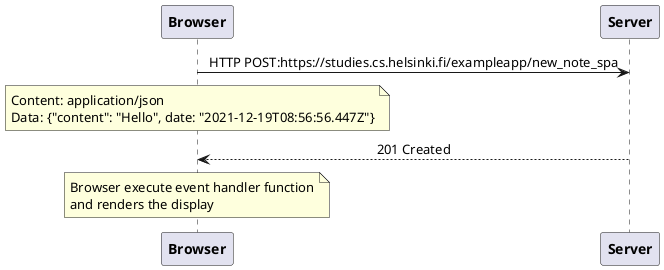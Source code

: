 @startuml
skinparam sequenceMessageAlign center
participant "**Browser**" as B
participant "**Server**" as S

B -> S: HTTP POST:https://studies.cs.helsinki.fi/exampleapp/new_note_spa
note over B 
Content: application/json
Data: {"content": "Hello", date: "2021-12-19T08:56:56.447Z"}
end note
S --> B: 201 Created
note over B
Browser execute event handler function
and renders the display
end note
@enduml